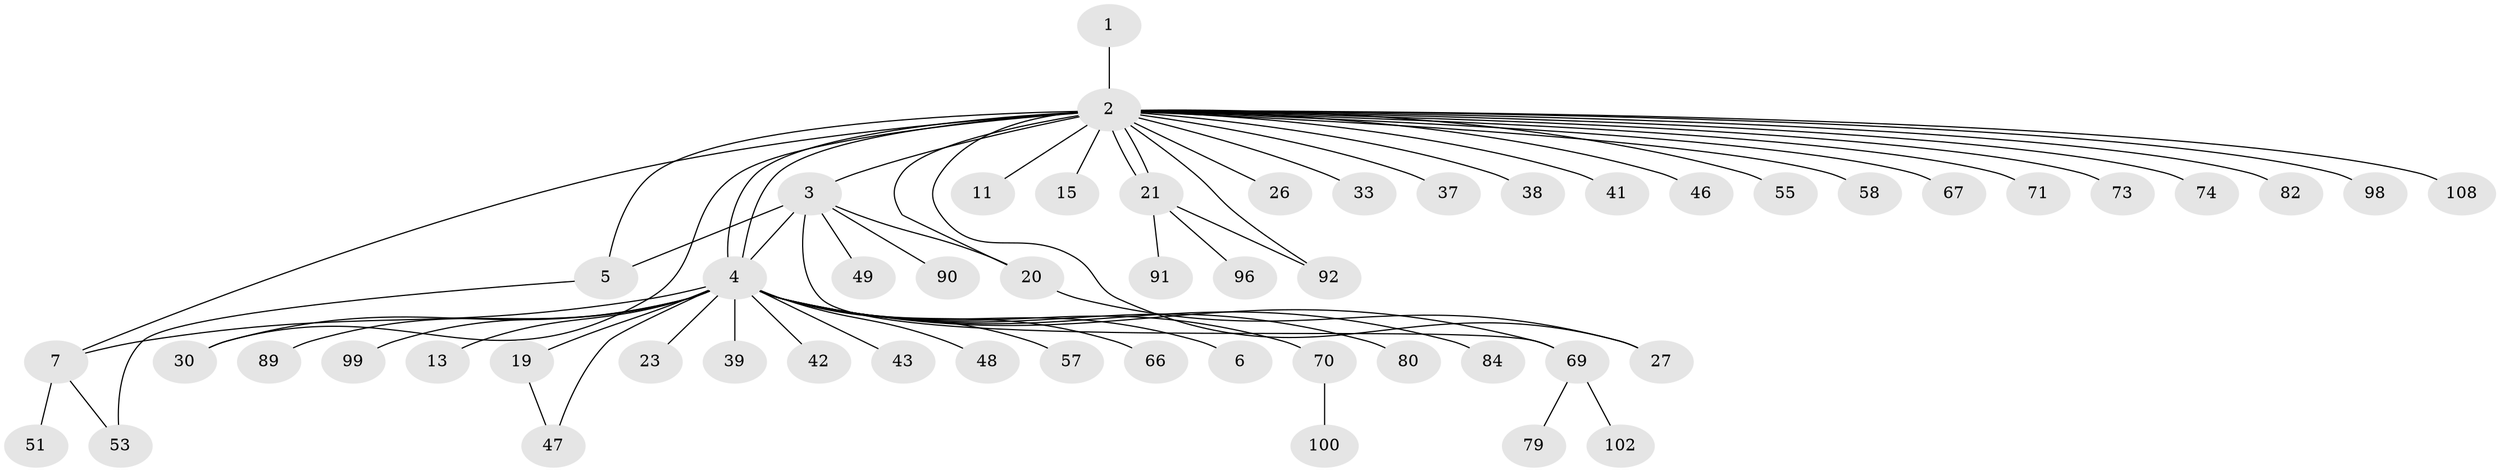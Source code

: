 // original degree distribution, {1: 0.5779816513761468, 34: 0.009174311926605505, 3: 0.11009174311926606, 21: 0.009174311926605505, 4: 0.05504587155963303, 10: 0.009174311926605505, 12: 0.009174311926605505, 2: 0.1834862385321101, 6: 0.01834862385321101, 7: 0.01834862385321101}
// Generated by graph-tools (version 1.1) at 2025/14/03/09/25 04:14:21]
// undirected, 54 vertices, 65 edges
graph export_dot {
graph [start="1"]
  node [color=gray90,style=filled];
  1;
  2 [super="+9+83+10+44+56"];
  3 [super="+32"];
  4 [super="+36+16+14+29+8+17"];
  5 [super="+104+18"];
  6;
  7 [super="+40+25"];
  11;
  13 [super="+22"];
  15 [super="+77"];
  19 [super="+78"];
  20 [super="+68+95+86"];
  21 [super="+31"];
  23;
  26 [super="+28"];
  27;
  30 [super="+106"];
  33;
  37 [super="+94"];
  38;
  39;
  41 [super="+65"];
  42;
  43;
  46;
  47;
  48;
  49;
  51;
  53 [super="+75"];
  55 [super="+72"];
  57;
  58;
  66;
  67;
  69;
  70;
  71;
  73;
  74 [super="+97"];
  79;
  80;
  82;
  84;
  89;
  90;
  91;
  92;
  96;
  98;
  99;
  100;
  102;
  108;
  1 -- 2;
  2 -- 3 [weight=3];
  2 -- 4 [weight=6];
  2 -- 4;
  2 -- 5;
  2 -- 7 [weight=2];
  2 -- 15;
  2 -- 20 [weight=2];
  2 -- 21;
  2 -- 21;
  2 -- 26;
  2 -- 27;
  2 -- 30;
  2 -- 33;
  2 -- 38;
  2 -- 41 [weight=2];
  2 -- 46;
  2 -- 55;
  2 -- 58;
  2 -- 67;
  2 -- 73;
  2 -- 74;
  2 -- 82;
  2 -- 92;
  2 -- 108;
  2 -- 37;
  2 -- 11;
  2 -- 98;
  2 -- 71;
  3 -- 49;
  3 -- 4;
  3 -- 5;
  3 -- 20;
  3 -- 69;
  3 -- 90;
  4 -- 6;
  4 -- 7;
  4 -- 13 [weight=2];
  4 -- 19;
  4 -- 23;
  4 -- 39;
  4 -- 43;
  4 -- 66;
  4 -- 84;
  4 -- 42;
  4 -- 70;
  4 -- 80;
  4 -- 89;
  4 -- 99;
  4 -- 69;
  4 -- 47;
  4 -- 48;
  4 -- 57;
  4 -- 30;
  5 -- 53;
  7 -- 51;
  7 -- 53;
  19 -- 47;
  20 -- 27;
  21 -- 92;
  21 -- 96;
  21 -- 91;
  69 -- 79;
  69 -- 102;
  70 -- 100;
}
